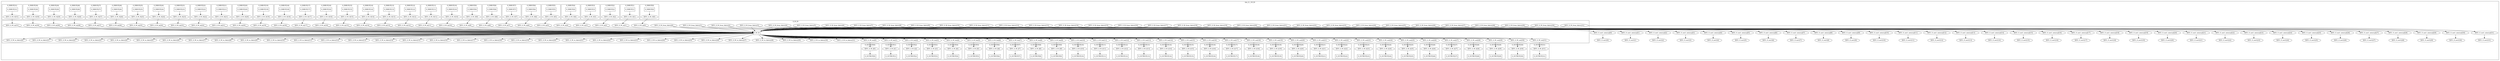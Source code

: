 digraph G {
subgraph cluster_0_1 {
label="tile_0_1_W_IO";
subgraph cluster_0_1_0_W_IO {
label="0_W_IO";
X0Y1_bel_0_W_IO [label="0_W_IO", shape=box];
X0Y1_bel_0_W_IO -> "X0Y1_0_W_to_fabric[0]";
X0Y1_bel_0_W_IO -> "X0Y1_0_W_to_fabric[1]";
X0Y1_bel_0_W_IO -> "X0Y1_0_W_to_fabric[2]";
X0Y1_bel_0_W_IO -> "X0Y1_0_W_to_fabric[3]";
X0Y1_bel_0_W_IO -> "X0Y1_0_W_to_fabric[4]";
X0Y1_bel_0_W_IO -> "X0Y1_0_W_to_fabric[5]";
X0Y1_bel_0_W_IO -> "X0Y1_0_W_to_fabric[6]";
X0Y1_bel_0_W_IO -> "X0Y1_0_W_to_fabric[7]";
X0Y1_bel_0_W_IO -> "X0Y1_0_W_to_fabric[8]";
X0Y1_bel_0_W_IO -> "X0Y1_0_W_to_fabric[9]";
X0Y1_bel_0_W_IO -> "X0Y1_0_W_to_fabric[10]";
X0Y1_bel_0_W_IO -> "X0Y1_0_W_to_fabric[11]";
X0Y1_bel_0_W_IO -> "X0Y1_0_W_to_fabric[12]";
X0Y1_bel_0_W_IO -> "X0Y1_0_W_to_fabric[13]";
X0Y1_bel_0_W_IO -> "X0Y1_0_W_to_fabric[14]";
X0Y1_bel_0_W_IO -> "X0Y1_0_W_to_fabric[15]";
X0Y1_bel_0_W_IO -> "X0Y1_0_W_to_fabric[16]";
X0Y1_bel_0_W_IO -> "X0Y1_0_W_to_fabric[17]";
X0Y1_bel_0_W_IO -> "X0Y1_0_W_to_fabric[18]";
X0Y1_bel_0_W_IO -> "X0Y1_0_W_to_fabric[19]";
X0Y1_bel_0_W_IO -> "X0Y1_0_W_to_fabric[20]";
X0Y1_bel_0_W_IO -> "X0Y1_0_W_to_fabric[21]";
X0Y1_bel_0_W_IO -> "X0Y1_0_W_to_fabric[22]";
X0Y1_bel_0_W_IO -> "X0Y1_0_W_to_fabric[23]";
X0Y1_bel_0_W_IO -> "X0Y1_0_W_to_fabric[24]";
X0Y1_bel_0_W_IO -> "X0Y1_0_W_to_fabric[25]";
X0Y1_bel_0_W_IO -> "X0Y1_0_W_to_fabric[26]";
X0Y1_bel_0_W_IO -> "X0Y1_0_W_to_fabric[27]";
X0Y1_bel_0_W_IO -> "X0Y1_0_W_to_fabric[28]";
X0Y1_bel_0_W_IO -> "X0Y1_0_W_to_fabric[29]";
X0Y1_bel_0_W_IO -> "X0Y1_0_W_to_fabric[30]";
X0Y1_bel_0_W_IO -> "X0Y1_0_W_to_fabric[31]";
X0Y1_bel_0_W_IO -> "X0Y1_0_W_out[0]";
X0Y1_bel_0_W_IO -> "X0Y1_0_W_out[1]";
X0Y1_bel_0_W_IO -> "X0Y1_0_W_out[2]";
X0Y1_bel_0_W_IO -> "X0Y1_0_W_out[3]";
X0Y1_bel_0_W_IO -> "X0Y1_0_W_out[4]";
X0Y1_bel_0_W_IO -> "X0Y1_0_W_out[5]";
X0Y1_bel_0_W_IO -> "X0Y1_0_W_out[6]";
X0Y1_bel_0_W_IO -> "X0Y1_0_W_out[7]";
X0Y1_bel_0_W_IO -> "X0Y1_0_W_out[8]";
X0Y1_bel_0_W_IO -> "X0Y1_0_W_out[9]";
X0Y1_bel_0_W_IO -> "X0Y1_0_W_out[10]";
X0Y1_bel_0_W_IO -> "X0Y1_0_W_out[11]";
X0Y1_bel_0_W_IO -> "X0Y1_0_W_out[12]";
X0Y1_bel_0_W_IO -> "X0Y1_0_W_out[13]";
X0Y1_bel_0_W_IO -> "X0Y1_0_W_out[14]";
X0Y1_bel_0_W_IO -> "X0Y1_0_W_out[15]";
X0Y1_bel_0_W_IO -> "X0Y1_0_W_out[16]";
X0Y1_bel_0_W_IO -> "X0Y1_0_W_out[17]";
X0Y1_bel_0_W_IO -> "X0Y1_0_W_out[18]";
X0Y1_bel_0_W_IO -> "X0Y1_0_W_out[19]";
X0Y1_bel_0_W_IO -> "X0Y1_0_W_out[20]";
X0Y1_bel_0_W_IO -> "X0Y1_0_W_out[21]";
X0Y1_bel_0_W_IO -> "X0Y1_0_W_out[22]";
X0Y1_bel_0_W_IO -> "X0Y1_0_W_out[23]";
X0Y1_bel_0_W_IO -> "X0Y1_0_W_out[24]";
X0Y1_bel_0_W_IO -> "X0Y1_0_W_out[25]";
X0Y1_bel_0_W_IO -> "X0Y1_0_W_out[26]";
X0Y1_bel_0_W_IO -> "X0Y1_0_W_out[27]";
X0Y1_bel_0_W_IO -> "X0Y1_0_W_out[28]";
X0Y1_bel_0_W_IO -> "X0Y1_0_W_out[29]";
X0Y1_bel_0_W_IO -> "X0Y1_0_W_out[30]";
X0Y1_bel_0_W_IO -> "X0Y1_0_W_out[31]";
"X0Y1_0_W_from_fabric[0]" -> X0Y1_bel_0_W_IO;
"X0Y1_0_W_from_fabric[1]" -> X0Y1_bel_0_W_IO;
"X0Y1_0_W_from_fabric[2]" -> X0Y1_bel_0_W_IO;
"X0Y1_0_W_from_fabric[3]" -> X0Y1_bel_0_W_IO;
"X0Y1_0_W_from_fabric[4]" -> X0Y1_bel_0_W_IO;
"X0Y1_0_W_from_fabric[5]" -> X0Y1_bel_0_W_IO;
"X0Y1_0_W_from_fabric[6]" -> X0Y1_bel_0_W_IO;
"X0Y1_0_W_from_fabric[7]" -> X0Y1_bel_0_W_IO;
"X0Y1_0_W_from_fabric[8]" -> X0Y1_bel_0_W_IO;
"X0Y1_0_W_from_fabric[9]" -> X0Y1_bel_0_W_IO;
"X0Y1_0_W_from_fabric[10]" -> X0Y1_bel_0_W_IO;
"X0Y1_0_W_from_fabric[11]" -> X0Y1_bel_0_W_IO;
"X0Y1_0_W_from_fabric[12]" -> X0Y1_bel_0_W_IO;
"X0Y1_0_W_from_fabric[13]" -> X0Y1_bel_0_W_IO;
"X0Y1_0_W_from_fabric[14]" -> X0Y1_bel_0_W_IO;
"X0Y1_0_W_from_fabric[15]" -> X0Y1_bel_0_W_IO;
"X0Y1_0_W_from_fabric[16]" -> X0Y1_bel_0_W_IO;
"X0Y1_0_W_from_fabric[17]" -> X0Y1_bel_0_W_IO;
"X0Y1_0_W_from_fabric[18]" -> X0Y1_bel_0_W_IO;
"X0Y1_0_W_from_fabric[19]" -> X0Y1_bel_0_W_IO;
"X0Y1_0_W_from_fabric[20]" -> X0Y1_bel_0_W_IO;
"X0Y1_0_W_from_fabric[21]" -> X0Y1_bel_0_W_IO;
"X0Y1_0_W_from_fabric[22]" -> X0Y1_bel_0_W_IO;
"X0Y1_0_W_from_fabric[23]" -> X0Y1_bel_0_W_IO;
"X0Y1_0_W_from_fabric[24]" -> X0Y1_bel_0_W_IO;
"X0Y1_0_W_from_fabric[25]" -> X0Y1_bel_0_W_IO;
"X0Y1_0_W_from_fabric[26]" -> X0Y1_bel_0_W_IO;
"X0Y1_0_W_from_fabric[27]" -> X0Y1_bel_0_W_IO;
"X0Y1_0_W_from_fabric[28]" -> X0Y1_bel_0_W_IO;
"X0Y1_0_W_from_fabric[29]" -> X0Y1_bel_0_W_IO;
"X0Y1_0_W_from_fabric[30]" -> X0Y1_bel_0_W_IO;
"X0Y1_0_W_from_fabric[31]" -> X0Y1_bel_0_W_IO;
"X0Y1_0_W_in[0]" -> X0Y1_bel_0_W_IO;
"X0Y1_0_W_in[1]" -> X0Y1_bel_0_W_IO;
"X0Y1_0_W_in[2]" -> X0Y1_bel_0_W_IO;
"X0Y1_0_W_in[3]" -> X0Y1_bel_0_W_IO;
"X0Y1_0_W_in[4]" -> X0Y1_bel_0_W_IO;
"X0Y1_0_W_in[5]" -> X0Y1_bel_0_W_IO;
"X0Y1_0_W_in[6]" -> X0Y1_bel_0_W_IO;
"X0Y1_0_W_in[7]" -> X0Y1_bel_0_W_IO;
"X0Y1_0_W_in[8]" -> X0Y1_bel_0_W_IO;
"X0Y1_0_W_in[9]" -> X0Y1_bel_0_W_IO;
"X0Y1_0_W_in[10]" -> X0Y1_bel_0_W_IO;
"X0Y1_0_W_in[11]" -> X0Y1_bel_0_W_IO;
"X0Y1_0_W_in[12]" -> X0Y1_bel_0_W_IO;
"X0Y1_0_W_in[13]" -> X0Y1_bel_0_W_IO;
"X0Y1_0_W_in[14]" -> X0Y1_bel_0_W_IO;
"X0Y1_0_W_in[15]" -> X0Y1_bel_0_W_IO;
"X0Y1_0_W_in[16]" -> X0Y1_bel_0_W_IO;
"X0Y1_0_W_in[17]" -> X0Y1_bel_0_W_IO;
"X0Y1_0_W_in[18]" -> X0Y1_bel_0_W_IO;
"X0Y1_0_W_in[19]" -> X0Y1_bel_0_W_IO;
"X0Y1_0_W_in[20]" -> X0Y1_bel_0_W_IO;
"X0Y1_0_W_in[21]" -> X0Y1_bel_0_W_IO;
"X0Y1_0_W_in[22]" -> X0Y1_bel_0_W_IO;
"X0Y1_0_W_in[23]" -> X0Y1_bel_0_W_IO;
"X0Y1_0_W_in[24]" -> X0Y1_bel_0_W_IO;
"X0Y1_0_W_in[25]" -> X0Y1_bel_0_W_IO;
"X0Y1_0_W_in[26]" -> X0Y1_bel_0_W_IO;
"X0Y1_0_W_in[27]" -> X0Y1_bel_0_W_IO;
"X0Y1_0_W_in[28]" -> X0Y1_bel_0_W_IO;
"X0Y1_0_W_in[29]" -> X0Y1_bel_0_W_IO;
"X0Y1_0_W_in[30]" -> X0Y1_bel_0_W_IO;
"X0Y1_0_W_in[31]" -> X0Y1_bel_0_W_IO;
}

subgraph "cluster_0_1_0_INBUF[0]" {
label="0_INBUF[0]";
"X0Y1_bel_0_INBUF[0]" [label="0_INBUF[0]", shape=box];
"X0Y1_bel_0_INBUF[0]" -> "X0Y1_0_W_O[0]";
}

subgraph "cluster_0_1_0_INBUF[1]" {
label="0_INBUF[1]";
"X0Y1_bel_0_INBUF[1]" [label="0_INBUF[1]", shape=box];
"X0Y1_bel_0_INBUF[1]" -> "X0Y1_0_W_O[1]";
}

subgraph "cluster_0_1_0_INBUF[2]" {
label="0_INBUF[2]";
"X0Y1_bel_0_INBUF[2]" [label="0_INBUF[2]", shape=box];
"X0Y1_bel_0_INBUF[2]" -> "X0Y1_0_W_O[2]";
}

subgraph "cluster_0_1_0_INBUF[3]" {
label="0_INBUF[3]";
"X0Y1_bel_0_INBUF[3]" [label="0_INBUF[3]", shape=box];
"X0Y1_bel_0_INBUF[3]" -> "X0Y1_0_W_O[3]";
}

subgraph "cluster_0_1_0_INBUF[4]" {
label="0_INBUF[4]";
"X0Y1_bel_0_INBUF[4]" [label="0_INBUF[4]", shape=box];
"X0Y1_bel_0_INBUF[4]" -> "X0Y1_0_W_O[4]";
}

subgraph "cluster_0_1_0_INBUF[5]" {
label="0_INBUF[5]";
"X0Y1_bel_0_INBUF[5]" [label="0_INBUF[5]", shape=box];
"X0Y1_bel_0_INBUF[5]" -> "X0Y1_0_W_O[5]";
}

subgraph "cluster_0_1_0_INBUF[6]" {
label="0_INBUF[6]";
"X0Y1_bel_0_INBUF[6]" [label="0_INBUF[6]", shape=box];
"X0Y1_bel_0_INBUF[6]" -> "X0Y1_0_W_O[6]";
}

subgraph "cluster_0_1_0_INBUF[7]" {
label="0_INBUF[7]";
"X0Y1_bel_0_INBUF[7]" [label="0_INBUF[7]", shape=box];
"X0Y1_bel_0_INBUF[7]" -> "X0Y1_0_W_O[7]";
}

subgraph "cluster_0_1_0_INBUF[8]" {
label="0_INBUF[8]";
"X0Y1_bel_0_INBUF[8]" [label="0_INBUF[8]", shape=box];
"X0Y1_bel_0_INBUF[8]" -> "X0Y1_0_W_O[8]";
}

subgraph "cluster_0_1_0_INBUF[9]" {
label="0_INBUF[9]";
"X0Y1_bel_0_INBUF[9]" [label="0_INBUF[9]", shape=box];
"X0Y1_bel_0_INBUF[9]" -> "X0Y1_0_W_O[9]";
}

subgraph "cluster_0_1_0_INBUF[10]" {
label="0_INBUF[10]";
"X0Y1_bel_0_INBUF[10]" [label="0_INBUF[10]", shape=box];
"X0Y1_bel_0_INBUF[10]" -> "X0Y1_0_W_O[10]";
}

subgraph "cluster_0_1_0_INBUF[11]" {
label="0_INBUF[11]";
"X0Y1_bel_0_INBUF[11]" [label="0_INBUF[11]", shape=box];
"X0Y1_bel_0_INBUF[11]" -> "X0Y1_0_W_O[11]";
}

subgraph "cluster_0_1_0_INBUF[12]" {
label="0_INBUF[12]";
"X0Y1_bel_0_INBUF[12]" [label="0_INBUF[12]", shape=box];
"X0Y1_bel_0_INBUF[12]" -> "X0Y1_0_W_O[12]";
}

subgraph "cluster_0_1_0_INBUF[13]" {
label="0_INBUF[13]";
"X0Y1_bel_0_INBUF[13]" [label="0_INBUF[13]", shape=box];
"X0Y1_bel_0_INBUF[13]" -> "X0Y1_0_W_O[13]";
}

subgraph "cluster_0_1_0_INBUF[14]" {
label="0_INBUF[14]";
"X0Y1_bel_0_INBUF[14]" [label="0_INBUF[14]", shape=box];
"X0Y1_bel_0_INBUF[14]" -> "X0Y1_0_W_O[14]";
}

subgraph "cluster_0_1_0_INBUF[15]" {
label="0_INBUF[15]";
"X0Y1_bel_0_INBUF[15]" [label="0_INBUF[15]", shape=box];
"X0Y1_bel_0_INBUF[15]" -> "X0Y1_0_W_O[15]";
}

subgraph "cluster_0_1_0_INBUF[16]" {
label="0_INBUF[16]";
"X0Y1_bel_0_INBUF[16]" [label="0_INBUF[16]", shape=box];
"X0Y1_bel_0_INBUF[16]" -> "X0Y1_0_W_O[16]";
}

subgraph "cluster_0_1_0_INBUF[17]" {
label="0_INBUF[17]";
"X0Y1_bel_0_INBUF[17]" [label="0_INBUF[17]", shape=box];
"X0Y1_bel_0_INBUF[17]" -> "X0Y1_0_W_O[17]";
}

subgraph "cluster_0_1_0_INBUF[18]" {
label="0_INBUF[18]";
"X0Y1_bel_0_INBUF[18]" [label="0_INBUF[18]", shape=box];
"X0Y1_bel_0_INBUF[18]" -> "X0Y1_0_W_O[18]";
}

subgraph "cluster_0_1_0_INBUF[19]" {
label="0_INBUF[19]";
"X0Y1_bel_0_INBUF[19]" [label="0_INBUF[19]", shape=box];
"X0Y1_bel_0_INBUF[19]" -> "X0Y1_0_W_O[19]";
}

subgraph "cluster_0_1_0_INBUF[20]" {
label="0_INBUF[20]";
"X0Y1_bel_0_INBUF[20]" [label="0_INBUF[20]", shape=box];
"X0Y1_bel_0_INBUF[20]" -> "X0Y1_0_W_O[20]";
}

subgraph "cluster_0_1_0_INBUF[21]" {
label="0_INBUF[21]";
"X0Y1_bel_0_INBUF[21]" [label="0_INBUF[21]", shape=box];
"X0Y1_bel_0_INBUF[21]" -> "X0Y1_0_W_O[21]";
}

subgraph "cluster_0_1_0_INBUF[22]" {
label="0_INBUF[22]";
"X0Y1_bel_0_INBUF[22]" [label="0_INBUF[22]", shape=box];
"X0Y1_bel_0_INBUF[22]" -> "X0Y1_0_W_O[22]";
}

subgraph "cluster_0_1_0_INBUF[23]" {
label="0_INBUF[23]";
"X0Y1_bel_0_INBUF[23]" [label="0_INBUF[23]", shape=box];
"X0Y1_bel_0_INBUF[23]" -> "X0Y1_0_W_O[23]";
}

subgraph "cluster_0_1_0_INBUF[24]" {
label="0_INBUF[24]";
"X0Y1_bel_0_INBUF[24]" [label="0_INBUF[24]", shape=box];
"X0Y1_bel_0_INBUF[24]" -> "X0Y1_0_W_O[24]";
}

subgraph "cluster_0_1_0_INBUF[25]" {
label="0_INBUF[25]";
"X0Y1_bel_0_INBUF[25]" [label="0_INBUF[25]", shape=box];
"X0Y1_bel_0_INBUF[25]" -> "X0Y1_0_W_O[25]";
}

subgraph "cluster_0_1_0_INBUF[26]" {
label="0_INBUF[26]";
"X0Y1_bel_0_INBUF[26]" [label="0_INBUF[26]", shape=box];
"X0Y1_bel_0_INBUF[26]" -> "X0Y1_0_W_O[26]";
}

subgraph "cluster_0_1_0_INBUF[27]" {
label="0_INBUF[27]";
"X0Y1_bel_0_INBUF[27]" [label="0_INBUF[27]", shape=box];
"X0Y1_bel_0_INBUF[27]" -> "X0Y1_0_W_O[27]";
}

subgraph "cluster_0_1_0_INBUF[28]" {
label="0_INBUF[28]";
"X0Y1_bel_0_INBUF[28]" [label="0_INBUF[28]", shape=box];
"X0Y1_bel_0_INBUF[28]" -> "X0Y1_0_W_O[28]";
}

subgraph "cluster_0_1_0_INBUF[29]" {
label="0_INBUF[29]";
"X0Y1_bel_0_INBUF[29]" [label="0_INBUF[29]", shape=box];
"X0Y1_bel_0_INBUF[29]" -> "X0Y1_0_W_O[29]";
}

subgraph "cluster_0_1_0_INBUF[30]" {
label="0_INBUF[30]";
"X0Y1_bel_0_INBUF[30]" [label="0_INBUF[30]", shape=box];
"X0Y1_bel_0_INBUF[30]" -> "X0Y1_0_W_O[30]";
}

subgraph "cluster_0_1_0_INBUF[31]" {
label="0_INBUF[31]";
"X0Y1_bel_0_INBUF[31]" [label="0_INBUF[31]", shape=box];
"X0Y1_bel_0_INBUF[31]" -> "X0Y1_0_W_O[31]";
}

subgraph "cluster_0_1_0_OUTBUF[0]" {
label="0_OUTBUF[0]";
"X0Y1_bel_0_OUTBUF[0]" [label="0_OUTBUF[0]", shape=box];
"X0Y1_0_W_I[0]" -> "X0Y1_bel_0_OUTBUF[0]";
}

subgraph "cluster_0_1_0_OUTBUF[1]" {
label="0_OUTBUF[1]";
"X0Y1_bel_0_OUTBUF[1]" [label="0_OUTBUF[1]", shape=box];
"X0Y1_0_W_I[1]" -> "X0Y1_bel_0_OUTBUF[1]";
}

subgraph "cluster_0_1_0_OUTBUF[2]" {
label="0_OUTBUF[2]";
"X0Y1_bel_0_OUTBUF[2]" [label="0_OUTBUF[2]", shape=box];
"X0Y1_0_W_I[2]" -> "X0Y1_bel_0_OUTBUF[2]";
}

subgraph "cluster_0_1_0_OUTBUF[3]" {
label="0_OUTBUF[3]";
"X0Y1_bel_0_OUTBUF[3]" [label="0_OUTBUF[3]", shape=box];
"X0Y1_0_W_I[3]" -> "X0Y1_bel_0_OUTBUF[3]";
}

subgraph "cluster_0_1_0_OUTBUF[4]" {
label="0_OUTBUF[4]";
"X0Y1_bel_0_OUTBUF[4]" [label="0_OUTBUF[4]", shape=box];
"X0Y1_0_W_I[4]" -> "X0Y1_bel_0_OUTBUF[4]";
}

subgraph "cluster_0_1_0_OUTBUF[5]" {
label="0_OUTBUF[5]";
"X0Y1_bel_0_OUTBUF[5]" [label="0_OUTBUF[5]", shape=box];
"X0Y1_0_W_I[5]" -> "X0Y1_bel_0_OUTBUF[5]";
}

subgraph "cluster_0_1_0_OUTBUF[6]" {
label="0_OUTBUF[6]";
"X0Y1_bel_0_OUTBUF[6]" [label="0_OUTBUF[6]", shape=box];
"X0Y1_0_W_I[6]" -> "X0Y1_bel_0_OUTBUF[6]";
}

subgraph "cluster_0_1_0_OUTBUF[7]" {
label="0_OUTBUF[7]";
"X0Y1_bel_0_OUTBUF[7]" [label="0_OUTBUF[7]", shape=box];
"X0Y1_0_W_I[7]" -> "X0Y1_bel_0_OUTBUF[7]";
}

subgraph "cluster_0_1_0_OUTBUF[8]" {
label="0_OUTBUF[8]";
"X0Y1_bel_0_OUTBUF[8]" [label="0_OUTBUF[8]", shape=box];
"X0Y1_0_W_I[8]" -> "X0Y1_bel_0_OUTBUF[8]";
}

subgraph "cluster_0_1_0_OUTBUF[9]" {
label="0_OUTBUF[9]";
"X0Y1_bel_0_OUTBUF[9]" [label="0_OUTBUF[9]", shape=box];
"X0Y1_0_W_I[9]" -> "X0Y1_bel_0_OUTBUF[9]";
}

subgraph "cluster_0_1_0_OUTBUF[10]" {
label="0_OUTBUF[10]";
"X0Y1_bel_0_OUTBUF[10]" [label="0_OUTBUF[10]", shape=box];
"X0Y1_0_W_I[10]" -> "X0Y1_bel_0_OUTBUF[10]";
}

subgraph "cluster_0_1_0_OUTBUF[11]" {
label="0_OUTBUF[11]";
"X0Y1_bel_0_OUTBUF[11]" [label="0_OUTBUF[11]", shape=box];
"X0Y1_0_W_I[11]" -> "X0Y1_bel_0_OUTBUF[11]";
}

subgraph "cluster_0_1_0_OUTBUF[12]" {
label="0_OUTBUF[12]";
"X0Y1_bel_0_OUTBUF[12]" [label="0_OUTBUF[12]", shape=box];
"X0Y1_0_W_I[12]" -> "X0Y1_bel_0_OUTBUF[12]";
}

subgraph "cluster_0_1_0_OUTBUF[13]" {
label="0_OUTBUF[13]";
"X0Y1_bel_0_OUTBUF[13]" [label="0_OUTBUF[13]", shape=box];
"X0Y1_0_W_I[13]" -> "X0Y1_bel_0_OUTBUF[13]";
}

subgraph "cluster_0_1_0_OUTBUF[14]" {
label="0_OUTBUF[14]";
"X0Y1_bel_0_OUTBUF[14]" [label="0_OUTBUF[14]", shape=box];
"X0Y1_0_W_I[14]" -> "X0Y1_bel_0_OUTBUF[14]";
}

subgraph "cluster_0_1_0_OUTBUF[15]" {
label="0_OUTBUF[15]";
"X0Y1_bel_0_OUTBUF[15]" [label="0_OUTBUF[15]", shape=box];
"X0Y1_0_W_I[15]" -> "X0Y1_bel_0_OUTBUF[15]";
}

subgraph "cluster_0_1_0_OUTBUF[16]" {
label="0_OUTBUF[16]";
"X0Y1_bel_0_OUTBUF[16]" [label="0_OUTBUF[16]", shape=box];
"X0Y1_0_W_I[16]" -> "X0Y1_bel_0_OUTBUF[16]";
}

subgraph "cluster_0_1_0_OUTBUF[17]" {
label="0_OUTBUF[17]";
"X0Y1_bel_0_OUTBUF[17]" [label="0_OUTBUF[17]", shape=box];
"X0Y1_0_W_I[17]" -> "X0Y1_bel_0_OUTBUF[17]";
}

subgraph "cluster_0_1_0_OUTBUF[18]" {
label="0_OUTBUF[18]";
"X0Y1_bel_0_OUTBUF[18]" [label="0_OUTBUF[18]", shape=box];
"X0Y1_0_W_I[18]" -> "X0Y1_bel_0_OUTBUF[18]";
}

subgraph "cluster_0_1_0_OUTBUF[19]" {
label="0_OUTBUF[19]";
"X0Y1_bel_0_OUTBUF[19]" [label="0_OUTBUF[19]", shape=box];
"X0Y1_0_W_I[19]" -> "X0Y1_bel_0_OUTBUF[19]";
}

subgraph "cluster_0_1_0_OUTBUF[20]" {
label="0_OUTBUF[20]";
"X0Y1_bel_0_OUTBUF[20]" [label="0_OUTBUF[20]", shape=box];
"X0Y1_0_W_I[20]" -> "X0Y1_bel_0_OUTBUF[20]";
}

subgraph "cluster_0_1_0_OUTBUF[21]" {
label="0_OUTBUF[21]";
"X0Y1_bel_0_OUTBUF[21]" [label="0_OUTBUF[21]", shape=box];
"X0Y1_0_W_I[21]" -> "X0Y1_bel_0_OUTBUF[21]";
}

subgraph "cluster_0_1_0_OUTBUF[22]" {
label="0_OUTBUF[22]";
"X0Y1_bel_0_OUTBUF[22]" [label="0_OUTBUF[22]", shape=box];
"X0Y1_0_W_I[22]" -> "X0Y1_bel_0_OUTBUF[22]";
}

subgraph "cluster_0_1_0_OUTBUF[23]" {
label="0_OUTBUF[23]";
"X0Y1_bel_0_OUTBUF[23]" [label="0_OUTBUF[23]", shape=box];
"X0Y1_0_W_I[23]" -> "X0Y1_bel_0_OUTBUF[23]";
}

subgraph "cluster_0_1_0_OUTBUF[24]" {
label="0_OUTBUF[24]";
"X0Y1_bel_0_OUTBUF[24]" [label="0_OUTBUF[24]", shape=box];
"X0Y1_0_W_I[24]" -> "X0Y1_bel_0_OUTBUF[24]";
}

subgraph "cluster_0_1_0_OUTBUF[25]" {
label="0_OUTBUF[25]";
"X0Y1_bel_0_OUTBUF[25]" [label="0_OUTBUF[25]", shape=box];
"X0Y1_0_W_I[25]" -> "X0Y1_bel_0_OUTBUF[25]";
}

subgraph "cluster_0_1_0_OUTBUF[26]" {
label="0_OUTBUF[26]";
"X0Y1_bel_0_OUTBUF[26]" [label="0_OUTBUF[26]", shape=box];
"X0Y1_0_W_I[26]" -> "X0Y1_bel_0_OUTBUF[26]";
}

subgraph "cluster_0_1_0_OUTBUF[27]" {
label="0_OUTBUF[27]";
"X0Y1_bel_0_OUTBUF[27]" [label="0_OUTBUF[27]", shape=box];
"X0Y1_0_W_I[27]" -> "X0Y1_bel_0_OUTBUF[27]";
}

subgraph "cluster_0_1_0_OUTBUF[28]" {
label="0_OUTBUF[28]";
"X0Y1_bel_0_OUTBUF[28]" [label="0_OUTBUF[28]", shape=box];
"X0Y1_0_W_I[28]" -> "X0Y1_bel_0_OUTBUF[28]";
}

subgraph "cluster_0_1_0_OUTBUF[29]" {
label="0_OUTBUF[29]";
"X0Y1_bel_0_OUTBUF[29]" [label="0_OUTBUF[29]", shape=box];
"X0Y1_0_W_I[29]" -> "X0Y1_bel_0_OUTBUF[29]";
}

subgraph "cluster_0_1_0_OUTBUF[30]" {
label="0_OUTBUF[30]";
"X0Y1_bel_0_OUTBUF[30]" [label="0_OUTBUF[30]", shape=box];
"X0Y1_0_W_I[30]" -> "X0Y1_bel_0_OUTBUF[30]";
}

subgraph "cluster_0_1_0_OUTBUF[31]" {
label="0_OUTBUF[31]";
"X0Y1_bel_0_OUTBUF[31]" [label="0_OUTBUF[31]", shape=box];
"X0Y1_0_W_I[31]" -> "X0Y1_bel_0_OUTBUF[31]";
}

"X0Y1_0_W_O[0]" -> "X0Y1_0_W_in[0]";
"X0Y1_0_W_O[1]" -> "X0Y1_0_W_in[1]";
"X0Y1_0_W_O[2]" -> "X0Y1_0_W_in[2]";
"X0Y1_0_W_O[3]" -> "X0Y1_0_W_in[3]";
"X0Y1_0_W_O[4]" -> "X0Y1_0_W_in[4]";
"X0Y1_0_W_O[5]" -> "X0Y1_0_W_in[5]";
"X0Y1_0_W_O[6]" -> "X0Y1_0_W_in[6]";
"X0Y1_0_W_O[7]" -> "X0Y1_0_W_in[7]";
"X0Y1_0_W_O[8]" -> "X0Y1_0_W_in[8]";
"X0Y1_0_W_O[9]" -> "X0Y1_0_W_in[9]";
"X0Y1_0_W_O[10]" -> "X0Y1_0_W_in[10]";
"X0Y1_0_W_O[11]" -> "X0Y1_0_W_in[11]";
"X0Y1_0_W_O[12]" -> "X0Y1_0_W_in[12]";
"X0Y1_0_W_O[13]" -> "X0Y1_0_W_in[13]";
"X0Y1_0_W_O[14]" -> "X0Y1_0_W_in[14]";
"X0Y1_0_W_O[15]" -> "X0Y1_0_W_in[15]";
"X0Y1_0_W_O[16]" -> "X0Y1_0_W_in[16]";
"X0Y1_0_W_O[17]" -> "X0Y1_0_W_in[17]";
"X0Y1_0_W_O[18]" -> "X0Y1_0_W_in[18]";
"X0Y1_0_W_O[19]" -> "X0Y1_0_W_in[19]";
"X0Y1_0_W_O[20]" -> "X0Y1_0_W_in[20]";
"X0Y1_0_W_O[21]" -> "X0Y1_0_W_in[21]";
"X0Y1_0_W_O[22]" -> "X0Y1_0_W_in[22]";
"X0Y1_0_W_O[23]" -> "X0Y1_0_W_in[23]";
"X0Y1_0_W_O[24]" -> "X0Y1_0_W_in[24]";
"X0Y1_0_W_O[25]" -> "X0Y1_0_W_in[25]";
"X0Y1_0_W_O[26]" -> "X0Y1_0_W_in[26]";
"X0Y1_0_W_O[27]" -> "X0Y1_0_W_in[27]";
"X0Y1_0_W_O[28]" -> "X0Y1_0_W_in[28]";
"X0Y1_0_W_O[29]" -> "X0Y1_0_W_in[29]";
"X0Y1_0_W_O[30]" -> "X0Y1_0_W_in[30]";
"X0Y1_0_W_O[31]" -> "X0Y1_0_W_in[31]";
"X0Y1_0_W_out[0]" -> "X0Y1_0_W_I[0]";
"X0Y1_0_W_out[1]" -> "X0Y1_0_W_I[1]";
"X0Y1_0_W_out[2]" -> "X0Y1_0_W_I[2]";
"X0Y1_0_W_out[3]" -> "X0Y1_0_W_I[3]";
"X0Y1_0_W_out[4]" -> "X0Y1_0_W_I[4]";
"X0Y1_0_W_out[5]" -> "X0Y1_0_W_I[5]";
"X0Y1_0_W_out[6]" -> "X0Y1_0_W_I[6]";
"X0Y1_0_W_out[7]" -> "X0Y1_0_W_I[7]";
"X0Y1_0_W_out[8]" -> "X0Y1_0_W_I[8]";
"X0Y1_0_W_out[9]" -> "X0Y1_0_W_I[9]";
"X0Y1_0_W_out[10]" -> "X0Y1_0_W_I[10]";
"X0Y1_0_W_out[11]" -> "X0Y1_0_W_I[11]";
"X0Y1_0_W_out[12]" -> "X0Y1_0_W_I[12]";
"X0Y1_0_W_out[13]" -> "X0Y1_0_W_I[13]";
"X0Y1_0_W_out[14]" -> "X0Y1_0_W_I[14]";
"X0Y1_0_W_out[15]" -> "X0Y1_0_W_I[15]";
"X0Y1_0_W_out[16]" -> "X0Y1_0_W_I[16]";
"X0Y1_0_W_out[17]" -> "X0Y1_0_W_I[17]";
"X0Y1_0_W_out[18]" -> "X0Y1_0_W_I[18]";
"X0Y1_0_W_out[19]" -> "X0Y1_0_W_I[19]";
"X0Y1_0_W_out[20]" -> "X0Y1_0_W_I[20]";
"X0Y1_0_W_out[21]" -> "X0Y1_0_W_I[21]";
"X0Y1_0_W_out[22]" -> "X0Y1_0_W_I[22]";
"X0Y1_0_W_out[23]" -> "X0Y1_0_W_I[23]";
"X0Y1_0_W_out[24]" -> "X0Y1_0_W_I[24]";
"X0Y1_0_W_out[25]" -> "X0Y1_0_W_I[25]";
"X0Y1_0_W_out[26]" -> "X0Y1_0_W_I[26]";
"X0Y1_0_W_out[27]" -> "X0Y1_0_W_I[27]";
"X0Y1_0_W_out[28]" -> "X0Y1_0_W_I[28]";
"X0Y1_0_W_out[29]" -> "X0Y1_0_W_I[29]";
"X0Y1_0_W_out[30]" -> "X0Y1_0_W_I[30]";
"X0Y1_0_W_out[31]" -> "X0Y1_0_W_I[31]";
"X0Y1_0_out1_internal[0]" -> "X0Y1_0_out1[0]";
"X0Y1_0_out1_internal[1]" -> "X0Y1_0_out1[1]";
"X0Y1_0_out1_internal[2]" -> "X0Y1_0_out1[2]";
"X0Y1_0_out1_internal[3]" -> "X0Y1_0_out1[3]";
"X0Y1_0_out1_internal[4]" -> "X0Y1_0_out1[4]";
"X0Y1_0_out1_internal[5]" -> "X0Y1_0_out1[5]";
"X0Y1_0_out1_internal[6]" -> "X0Y1_0_out1[6]";
"X0Y1_0_out1_internal[7]" -> "X0Y1_0_out1[7]";
"X0Y1_0_out1_internal[8]" -> "X0Y1_0_out1[8]";
"X0Y1_0_out1_internal[9]" -> "X0Y1_0_out1[9]";
"X0Y1_0_out1_internal[10]" -> "X0Y1_0_out1[10]";
"X0Y1_0_out1_internal[11]" -> "X0Y1_0_out1[11]";
"X0Y1_0_out1_internal[12]" -> "X0Y1_0_out1[12]";
"X0Y1_0_out1_internal[13]" -> "X0Y1_0_out1[13]";
"X0Y1_0_out1_internal[14]" -> "X0Y1_0_out1[14]";
"X0Y1_0_out1_internal[15]" -> "X0Y1_0_out1[15]";
"X0Y1_0_out1_internal[16]" -> "X0Y1_0_out1[16]";
"X0Y1_0_out1_internal[17]" -> "X0Y1_0_out1[17]";
"X0Y1_0_out1_internal[18]" -> "X0Y1_0_out1[18]";
"X0Y1_0_out1_internal[19]" -> "X0Y1_0_out1[19]";
"X0Y1_0_out1_internal[20]" -> "X0Y1_0_out1[20]";
"X0Y1_0_out1_internal[21]" -> "X0Y1_0_out1[21]";
"X0Y1_0_out1_internal[22]" -> "X0Y1_0_out1[22]";
"X0Y1_0_out1_internal[23]" -> "X0Y1_0_out1[23]";
"X0Y1_0_out1_internal[24]" -> "X0Y1_0_out1[24]";
"X0Y1_0_out1_internal[25]" -> "X0Y1_0_out1[25]";
"X0Y1_0_out1_internal[26]" -> "X0Y1_0_out1[26]";
"X0Y1_0_out1_internal[27]" -> "X0Y1_0_out1[27]";
"X0Y1_0_out1_internal[28]" -> "X0Y1_0_out1[28]";
"X0Y1_0_out1_internal[29]" -> "X0Y1_0_out1[29]";
"X0Y1_0_out1_internal[30]" -> "X0Y1_0_out1[30]";
"X0Y1_0_out1_internal[31]" -> "X0Y1_0_out1[31]";
"X0Y1_0_W_from_fabric[0]" -> "X0Y1_0_out1_internal[0]";
"X0Y1_0_W_from_fabric[1]" -> "X0Y1_0_out1_internal[1]";
"X0Y1_0_W_from_fabric[2]" -> "X0Y1_0_out1_internal[2]";
"X0Y1_0_W_from_fabric[3]" -> "X0Y1_0_out1_internal[3]";
"X0Y1_0_W_from_fabric[4]" -> "X0Y1_0_out1_internal[4]";
"X0Y1_0_W_from_fabric[5]" -> "X0Y1_0_out1_internal[5]";
"X0Y1_0_W_from_fabric[6]" -> "X0Y1_0_out1_internal[6]";
"X0Y1_0_W_from_fabric[7]" -> "X0Y1_0_out1_internal[7]";
"X0Y1_0_W_from_fabric[8]" -> "X0Y1_0_out1_internal[8]";
"X0Y1_0_W_from_fabric[9]" -> "X0Y1_0_out1_internal[9]";
"X0Y1_0_W_from_fabric[10]" -> "X0Y1_0_out1_internal[10]";
"X0Y1_0_W_from_fabric[11]" -> "X0Y1_0_out1_internal[11]";
"X0Y1_0_W_from_fabric[12]" -> "X0Y1_0_out1_internal[12]";
"X0Y1_0_W_from_fabric[13]" -> "X0Y1_0_out1_internal[13]";
"X0Y1_0_W_from_fabric[14]" -> "X0Y1_0_out1_internal[14]";
"X0Y1_0_W_from_fabric[15]" -> "X0Y1_0_out1_internal[15]";
"X0Y1_0_W_from_fabric[16]" -> "X0Y1_0_out1_internal[16]";
"X0Y1_0_W_from_fabric[17]" -> "X0Y1_0_out1_internal[17]";
"X0Y1_0_W_from_fabric[18]" -> "X0Y1_0_out1_internal[18]";
"X0Y1_0_W_from_fabric[19]" -> "X0Y1_0_out1_internal[19]";
"X0Y1_0_W_from_fabric[20]" -> "X0Y1_0_out1_internal[20]";
"X0Y1_0_W_from_fabric[21]" -> "X0Y1_0_out1_internal[21]";
"X0Y1_0_W_from_fabric[22]" -> "X0Y1_0_out1_internal[22]";
"X0Y1_0_W_from_fabric[23]" -> "X0Y1_0_out1_internal[23]";
"X0Y1_0_W_from_fabric[24]" -> "X0Y1_0_out1_internal[24]";
"X0Y1_0_W_from_fabric[25]" -> "X0Y1_0_out1_internal[25]";
"X0Y1_0_W_from_fabric[26]" -> "X0Y1_0_out1_internal[26]";
"X0Y1_0_W_from_fabric[27]" -> "X0Y1_0_out1_internal[27]";
"X0Y1_0_W_from_fabric[28]" -> "X0Y1_0_out1_internal[28]";
"X0Y1_0_W_from_fabric[29]" -> "X0Y1_0_out1_internal[29]";
"X0Y1_0_W_from_fabric[30]" -> "X0Y1_0_out1_internal[30]";
"X0Y1_0_W_from_fabric[31]" -> "X0Y1_0_out1_internal[31]";
}

}
